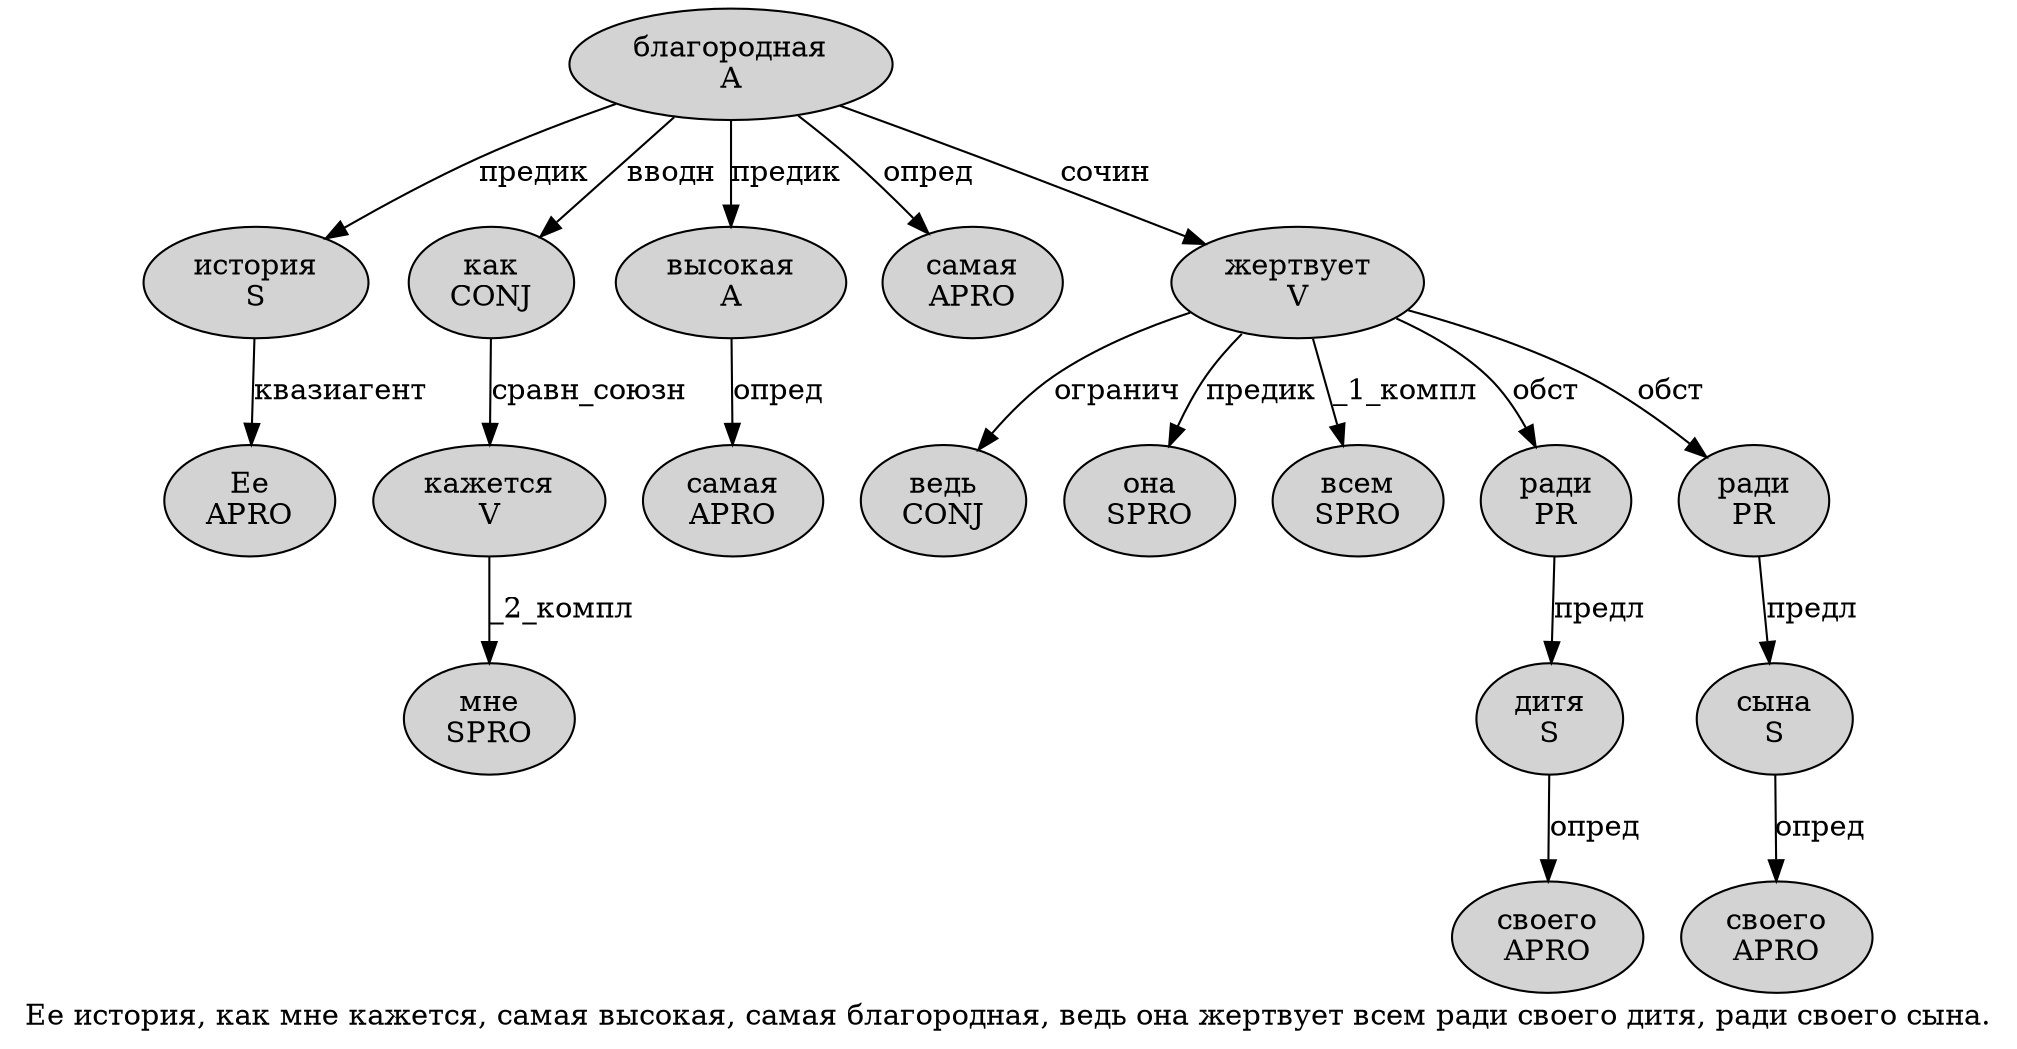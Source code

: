 digraph SENTENCE_517 {
	graph [label="Ее история, как мне кажется, самая высокая, самая благородная, ведь она жертвует всем ради своего дитя, ради своего сына."]
	node [style=filled]
		0 [label="Ее
APRO" color="" fillcolor=lightgray penwidth=1 shape=ellipse]
		1 [label="история
S" color="" fillcolor=lightgray penwidth=1 shape=ellipse]
		3 [label="как
CONJ" color="" fillcolor=lightgray penwidth=1 shape=ellipse]
		4 [label="мне
SPRO" color="" fillcolor=lightgray penwidth=1 shape=ellipse]
		5 [label="кажется
V" color="" fillcolor=lightgray penwidth=1 shape=ellipse]
		7 [label="самая
APRO" color="" fillcolor=lightgray penwidth=1 shape=ellipse]
		8 [label="высокая
A" color="" fillcolor=lightgray penwidth=1 shape=ellipse]
		10 [label="самая
APRO" color="" fillcolor=lightgray penwidth=1 shape=ellipse]
		11 [label="благородная
A" color="" fillcolor=lightgray penwidth=1 shape=ellipse]
		13 [label="ведь
CONJ" color="" fillcolor=lightgray penwidth=1 shape=ellipse]
		14 [label="она
SPRO" color="" fillcolor=lightgray penwidth=1 shape=ellipse]
		15 [label="жертвует
V" color="" fillcolor=lightgray penwidth=1 shape=ellipse]
		16 [label="всем
SPRO" color="" fillcolor=lightgray penwidth=1 shape=ellipse]
		17 [label="ради
PR" color="" fillcolor=lightgray penwidth=1 shape=ellipse]
		18 [label="своего
APRO" color="" fillcolor=lightgray penwidth=1 shape=ellipse]
		19 [label="дитя
S" color="" fillcolor=lightgray penwidth=1 shape=ellipse]
		21 [label="ради
PR" color="" fillcolor=lightgray penwidth=1 shape=ellipse]
		22 [label="своего
APRO" color="" fillcolor=lightgray penwidth=1 shape=ellipse]
		23 [label="сына
S" color="" fillcolor=lightgray penwidth=1 shape=ellipse]
			11 -> 1 [label="предик"]
			11 -> 3 [label="вводн"]
			11 -> 8 [label="предик"]
			11 -> 10 [label="опред"]
			11 -> 15 [label="сочин"]
			15 -> 13 [label="огранич"]
			15 -> 14 [label="предик"]
			15 -> 16 [label="_1_компл"]
			15 -> 17 [label="обст"]
			15 -> 21 [label="обст"]
			8 -> 7 [label="опред"]
			5 -> 4 [label="_2_компл"]
			17 -> 19 [label="предл"]
			23 -> 22 [label="опред"]
			3 -> 5 [label="сравн_союзн"]
			21 -> 23 [label="предл"]
			19 -> 18 [label="опред"]
			1 -> 0 [label="квазиагент"]
}